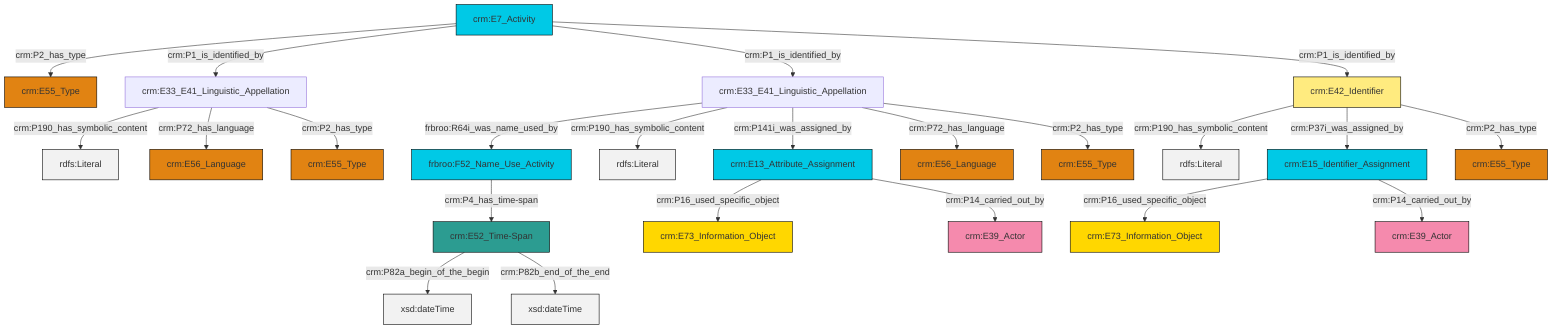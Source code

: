 graph TD
classDef Literal fill:#f2f2f2,stroke:#000000;
classDef CRM_Entity fill:#FFFFFF,stroke:#000000;
classDef Temporal_Entity fill:#00C9E6, stroke:#000000;
classDef Type fill:#E18312, stroke:#000000;
classDef Time-Span fill:#2C9C91, stroke:#000000;
classDef Appellation fill:#FFEB7F, stroke:#000000;
classDef Place fill:#008836, stroke:#000000;
classDef Persistent_Item fill:#B266B2, stroke:#000000;
classDef Conceptual_Object fill:#FFD700, stroke:#000000;
classDef Physical_Thing fill:#D2B48C, stroke:#000000;
classDef Actor fill:#f58aad, stroke:#000000;
classDef PC_Classes fill:#4ce600, stroke:#000000;
classDef Multi fill:#cccccc,stroke:#000000;

0["crm:E33_E41_Linguistic_Appellation"]:::Default -->|frbroo:R64i_was_name_used_by| 1["frbroo:F52_Name_Use_Activity"]:::Temporal_Entity
1["frbroo:F52_Name_Use_Activity"]:::Temporal_Entity -->|crm:P4_has_time-span| 4["crm:E52_Time-Span"]:::Time-Span
5["crm:E42_Identifier"]:::Appellation -->|crm:P190_has_symbolic_content| 6[rdfs:Literal]:::Literal
0["crm:E33_E41_Linguistic_Appellation"]:::Default -->|crm:P190_has_symbolic_content| 8[rdfs:Literal]:::Literal
4["crm:E52_Time-Span"]:::Time-Span -->|crm:P82a_begin_of_the_begin| 13[xsd:dateTime]:::Literal
15["crm:E13_Attribute_Assignment"]:::Temporal_Entity -->|crm:P16_used_specific_object| 16["crm:E73_Information_Object"]:::Conceptual_Object
5["crm:E42_Identifier"]:::Appellation -->|crm:P37i_was_assigned_by| 17["crm:E15_Identifier_Assignment"]:::Temporal_Entity
15["crm:E13_Attribute_Assignment"]:::Temporal_Entity -->|crm:P14_carried_out_by| 18["crm:E39_Actor"]:::Actor
0["crm:E33_E41_Linguistic_Appellation"]:::Default -->|crm:P141i_was_assigned_by| 15["crm:E13_Attribute_Assignment"]:::Temporal_Entity
17["crm:E15_Identifier_Assignment"]:::Temporal_Entity -->|crm:P16_used_specific_object| 21["crm:E73_Information_Object"]:::Conceptual_Object
9["crm:E33_E41_Linguistic_Appellation"]:::Default -->|crm:P190_has_symbolic_content| 28[rdfs:Literal]:::Literal
0["crm:E33_E41_Linguistic_Appellation"]:::Default -->|crm:P72_has_language| 11["crm:E56_Language"]:::Type
17["crm:E15_Identifier_Assignment"]:::Temporal_Entity -->|crm:P14_carried_out_by| 2["crm:E39_Actor"]:::Actor
4["crm:E52_Time-Span"]:::Time-Span -->|crm:P82b_end_of_the_end| 31[xsd:dateTime]:::Literal
29["crm:E7_Activity"]:::Temporal_Entity -->|crm:P2_has_type| 33["crm:E55_Type"]:::Type
0["crm:E33_E41_Linguistic_Appellation"]:::Default -->|crm:P2_has_type| 25["crm:E55_Type"]:::Type
9["crm:E33_E41_Linguistic_Appellation"]:::Default -->|crm:P72_has_language| 34["crm:E56_Language"]:::Type
5["crm:E42_Identifier"]:::Appellation -->|crm:P2_has_type| 35["crm:E55_Type"]:::Type
29["crm:E7_Activity"]:::Temporal_Entity -->|crm:P1_is_identified_by| 9["crm:E33_E41_Linguistic_Appellation"]:::Default
29["crm:E7_Activity"]:::Temporal_Entity -->|crm:P1_is_identified_by| 0["crm:E33_E41_Linguistic_Appellation"]:::Default
9["crm:E33_E41_Linguistic_Appellation"]:::Default -->|crm:P2_has_type| 22["crm:E55_Type"]:::Type
29["crm:E7_Activity"]:::Temporal_Entity -->|crm:P1_is_identified_by| 5["crm:E42_Identifier"]:::Appellation